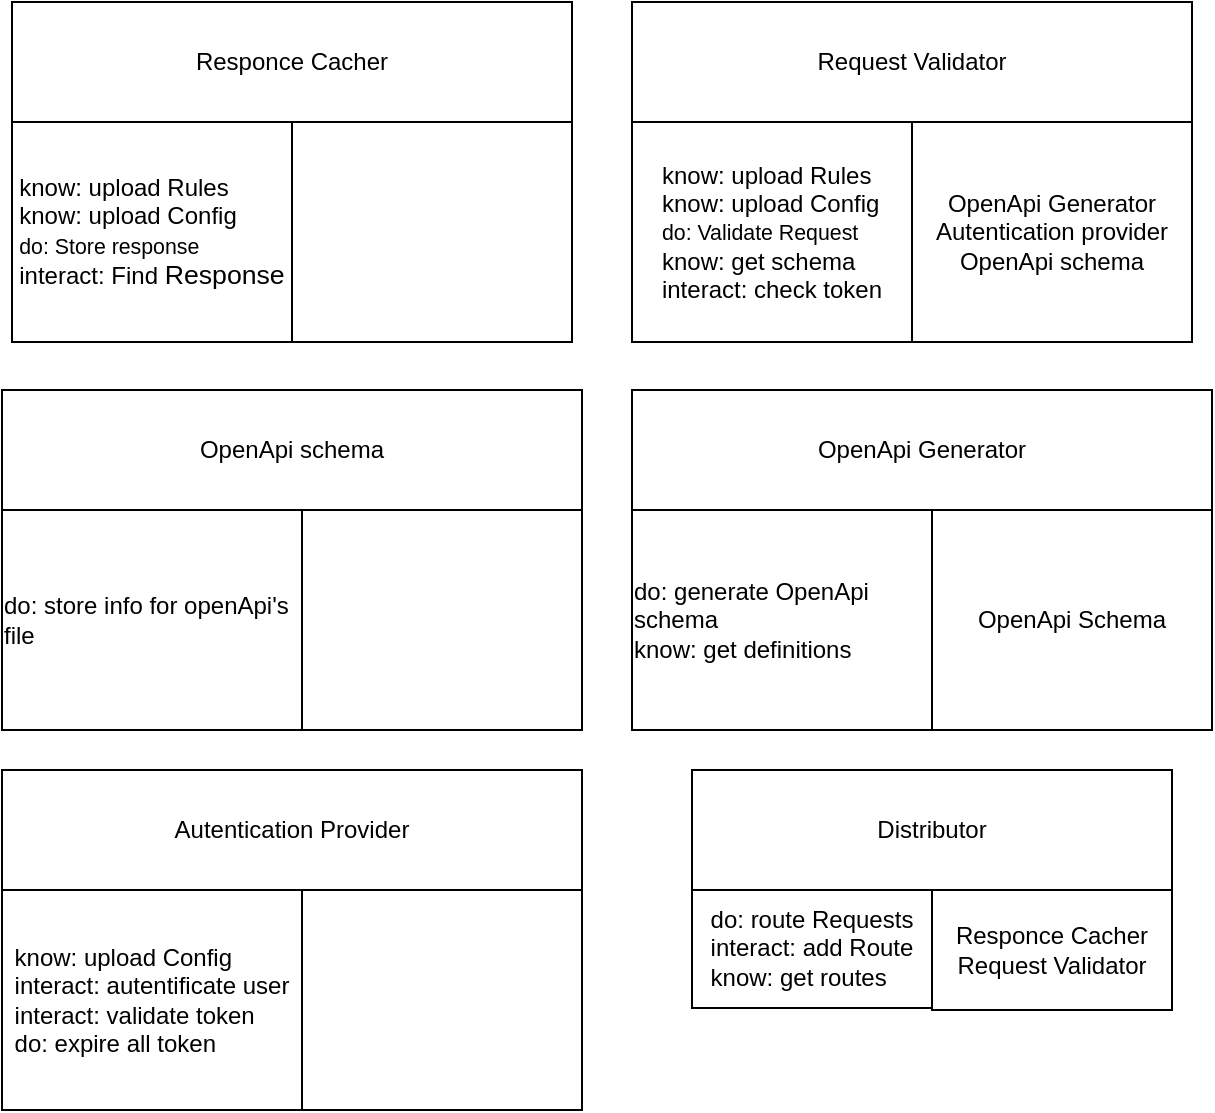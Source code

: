<mxfile version="24.7.17">
  <diagram name="Страница — 1" id="83zHtWR6xDJZPPRdprW6">
    <mxGraphModel dx="2631" dy="566" grid="1" gridSize="10" guides="1" tooltips="1" connect="1" arrows="1" fold="1" page="1" pageScale="1" pageWidth="827" pageHeight="1169" math="0" shadow="0">
      <root>
        <mxCell id="0" />
        <mxCell id="1" parent="0" />
        <mxCell id="mW3XSaCx8TKVYnGYRp6_-20" value="&lt;span style=&quot;text-align: left;&quot;&gt;do: route Requests&lt;/span&gt;&lt;div style=&quot;text-align: left;&quot;&gt;&lt;span style=&quot;&quot;&gt;interact: add Route&lt;/span&gt;&lt;span style=&quot;text-align: left;&quot;&gt;&lt;br&gt;&lt;/span&gt;&lt;/div&gt;&lt;div style=&quot;text-align: left;&quot;&gt;&lt;span style=&quot;&quot;&gt;know: get routes&lt;/span&gt;&lt;/div&gt;" style="rounded=0;whiteSpace=wrap;html=1;" parent="1" vertex="1">
          <mxGeometry x="-620" y="629" width="120" height="60" as="geometry" />
        </mxCell>
        <mxCell id="mW3XSaCx8TKVYnGYRp6_-21" value="Responce Cacher&lt;div&gt;Request Validator&lt;/div&gt;" style="rounded=0;whiteSpace=wrap;html=1;" parent="1" vertex="1">
          <mxGeometry x="-500" y="630" width="120" height="60" as="geometry" />
        </mxCell>
        <mxCell id="mW3XSaCx8TKVYnGYRp6_-24" value="Distributor" style="rounded=0;whiteSpace=wrap;html=1;" parent="1" vertex="1">
          <mxGeometry x="-620" y="570" width="240" height="60" as="geometry" />
        </mxCell>
        <mxCell id="mW3XSaCx8TKVYnGYRp6_-25" value="&lt;div style=&quot;text-align: left;&quot;&gt;know: upload Rules&lt;/div&gt;&lt;div style=&quot;text-align: left;&quot;&gt;know: upload Config&lt;/div&gt;&lt;div style=&quot;text-align: left;&quot;&gt;&lt;font face=&quot;Arial, sans-serif&quot;&gt;&lt;span style=&quot;font-size: 10.667px; white-space-collapse: preserve;&quot;&gt;do: Validate Request&lt;/span&gt;&lt;/font&gt;&lt;/div&gt;&lt;div style=&quot;text-align: left;&quot;&gt;know: get schema&lt;/div&gt;&lt;div style=&quot;text-align: left;&quot;&gt;interact: check token&lt;/div&gt;" style="rounded=0;whiteSpace=wrap;html=1;" parent="1" vertex="1">
          <mxGeometry x="-650" y="245" width="140" height="111" as="geometry" />
        </mxCell>
        <mxCell id="mW3XSaCx8TKVYnGYRp6_-26" value="OpenApi Generator&lt;div&gt;Autentication provider&lt;/div&gt;&lt;div&gt;OpenApi schema&lt;/div&gt;" style="rounded=0;whiteSpace=wrap;html=1;" parent="1" vertex="1">
          <mxGeometry x="-510" y="246" width="140" height="110" as="geometry" />
        </mxCell>
        <mxCell id="mW3XSaCx8TKVYnGYRp6_-27" value="Request Validator" style="rounded=0;whiteSpace=wrap;html=1;" parent="1" vertex="1">
          <mxGeometry x="-650" y="186" width="280" height="60" as="geometry" />
        </mxCell>
        <mxCell id="mW3XSaCx8TKVYnGYRp6_-28" value="&lt;div style=&quot;text-align: left;&quot;&gt;know: upload Rules&lt;/div&gt;&lt;div style=&quot;text-align: left;&quot;&gt;know: upload Config&lt;/div&gt;&lt;div style=&quot;text-align: left;&quot;&gt;&lt;span style=&quot;background-color: initial;&quot; id=&quot;docs-internal-guid-3d343022-7fff-2825-82aa-aa383416bce2&quot;&gt;&lt;span style=&quot;font-size: 8pt; font-family: Arial, sans-serif; background-color: transparent; font-variant-numeric: normal; font-variant-east-asian: normal; font-variant-alternates: normal; vertical-align: baseline; white-space-collapse: preserve;&quot;&gt;do: Store response&lt;/span&gt;&lt;/span&gt;&lt;/div&gt;&lt;div style=&quot;text-align: left;&quot;&gt;&lt;span style=&quot;background-color: initial;&quot;&gt;interact: Find&amp;nbsp;&lt;/span&gt;&lt;span style=&quot;background-color: initial;&quot; id=&quot;docs-internal-guid-38511d8e-7fff-0f09-29a9-b0846342d782&quot;&gt;&lt;span style=&quot;font-size: 10pt; font-family: Arial, sans-serif; background-color: transparent; font-variant-numeric: normal; font-variant-east-asian: normal; font-variant-alternates: normal; vertical-align: baseline; white-space-collapse: preserve;&quot;&gt;Response&lt;/span&gt;&lt;/span&gt;&lt;/div&gt;" style="rounded=0;whiteSpace=wrap;html=1;" parent="1" vertex="1">
          <mxGeometry x="-960" y="245" width="140" height="111" as="geometry" />
        </mxCell>
        <mxCell id="mW3XSaCx8TKVYnGYRp6_-29" value="" style="rounded=0;whiteSpace=wrap;html=1;" parent="1" vertex="1">
          <mxGeometry x="-820" y="246" width="140" height="110" as="geometry" />
        </mxCell>
        <mxCell id="mW3XSaCx8TKVYnGYRp6_-30" value="Responce Cacher" style="rounded=0;whiteSpace=wrap;html=1;" parent="1" vertex="1">
          <mxGeometry x="-960" y="186" width="280" height="60" as="geometry" />
        </mxCell>
        <mxCell id="mW3XSaCx8TKVYnGYRp6_-31" value="&lt;div style=&quot;text-align: left;&quot;&gt;do: generate OpenApi schema&lt;/div&gt;&lt;div style=&quot;text-align: left;&quot;&gt;know: get definitions&lt;/div&gt;" style="rounded=0;whiteSpace=wrap;html=1;" parent="1" vertex="1">
          <mxGeometry x="-650" y="439" width="150" height="111" as="geometry" />
        </mxCell>
        <mxCell id="mW3XSaCx8TKVYnGYRp6_-32" value="OpenApi Schema" style="rounded=0;whiteSpace=wrap;html=1;" parent="1" vertex="1">
          <mxGeometry x="-500" y="440" width="140" height="110" as="geometry" />
        </mxCell>
        <mxCell id="mW3XSaCx8TKVYnGYRp6_-33" value="OpenApi Generator" style="rounded=0;whiteSpace=wrap;html=1;" parent="1" vertex="1">
          <mxGeometry x="-650" y="380" width="290" height="60" as="geometry" />
        </mxCell>
        <mxCell id="mW3XSaCx8TKVYnGYRp6_-34" value="&lt;div style=&quot;text-align: left;&quot;&gt;&lt;div&gt;&lt;span style=&quot;background-color: initial;&quot;&gt;know: upload Config&lt;/span&gt;&lt;br&gt;&lt;/div&gt;&lt;div&gt;interact: autentificate user&lt;/div&gt;&lt;div&gt;interact: validate token&lt;/div&gt;&lt;div&gt;do: expire all token&lt;/div&gt;&lt;/div&gt;" style="rounded=0;whiteSpace=wrap;html=1;" parent="1" vertex="1">
          <mxGeometry x="-965" y="629" width="150" height="111" as="geometry" />
        </mxCell>
        <mxCell id="mW3XSaCx8TKVYnGYRp6_-35" value="" style="rounded=0;whiteSpace=wrap;html=1;" parent="1" vertex="1">
          <mxGeometry x="-815" y="630" width="140" height="110" as="geometry" />
        </mxCell>
        <mxCell id="mW3XSaCx8TKVYnGYRp6_-36" value="Autentication Provider" style="rounded=0;whiteSpace=wrap;html=1;" parent="1" vertex="1">
          <mxGeometry x="-965" y="570" width="290" height="60" as="geometry" />
        </mxCell>
        <mxCell id="mW3XSaCx8TKVYnGYRp6_-37" value="&lt;div style=&quot;text-align: left;&quot;&gt;&lt;div&gt;do: store info for openApi&#39;s file&lt;/div&gt;&lt;/div&gt;" style="rounded=0;whiteSpace=wrap;html=1;" parent="1" vertex="1">
          <mxGeometry x="-965" y="439" width="150" height="111" as="geometry" />
        </mxCell>
        <mxCell id="mW3XSaCx8TKVYnGYRp6_-38" value="" style="rounded=0;whiteSpace=wrap;html=1;" parent="1" vertex="1">
          <mxGeometry x="-815" y="440" width="140" height="110" as="geometry" />
        </mxCell>
        <mxCell id="mW3XSaCx8TKVYnGYRp6_-39" value="OpenApi schema" style="rounded=0;whiteSpace=wrap;html=1;" parent="1" vertex="1">
          <mxGeometry x="-965" y="380" width="290" height="60" as="geometry" />
        </mxCell>
      </root>
    </mxGraphModel>
  </diagram>
</mxfile>
